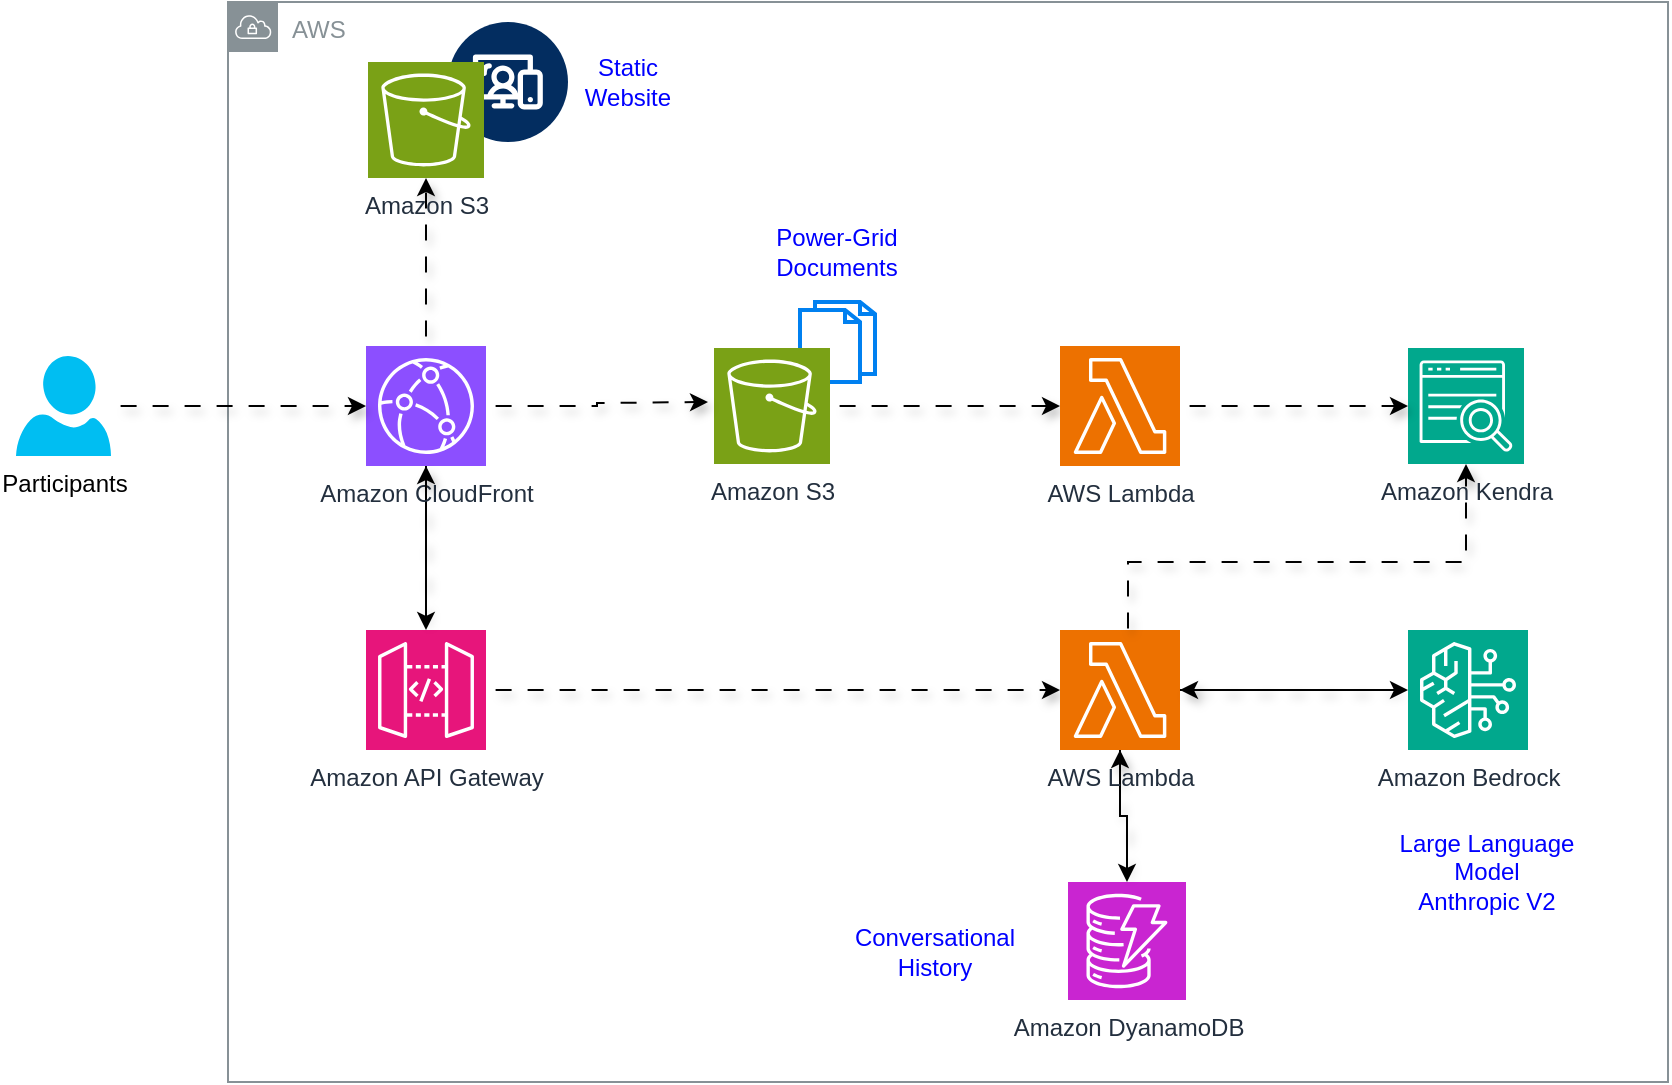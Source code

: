 <mxfile version="24.7.7">
  <diagram name="Page-1" id="jNadm4jy0RWTyl_MN3IV">
    <mxGraphModel dx="2074" dy="754" grid="1" gridSize="10" guides="1" tooltips="1" connect="1" arrows="1" fold="1" page="1" pageScale="1" pageWidth="850" pageHeight="1100" math="0" shadow="0">
      <root>
        <mxCell id="0" />
        <mxCell id="1" parent="0" />
        <mxCell id="fHRAD3iENE8IdYt0J9iq-36" value="" style="html=1;verticalLabelPosition=bottom;align=center;labelBackgroundColor=#ffffff;verticalAlign=top;strokeWidth=2;strokeColor=#0080F0;shadow=0;dashed=0;shape=mxgraph.ios7.icons.documents;" vertex="1" parent="1">
          <mxGeometry x="406" y="240" width="37.5" height="40" as="geometry" />
        </mxCell>
        <mxCell id="fHRAD3iENE8IdYt0J9iq-25" value="" style="verticalLabelPosition=bottom;aspect=fixed;html=1;shape=mxgraph.salesforce.web2;" vertex="1" parent="1">
          <mxGeometry x="230" y="100" width="60" height="60" as="geometry" />
        </mxCell>
        <mxCell id="fHRAD3iENE8IdYt0J9iq-2" value="AWS" style="sketch=0;outlineConnect=0;gradientColor=none;html=1;whiteSpace=wrap;fontSize=12;fontStyle=0;shape=mxgraph.aws4.group;grIcon=mxgraph.aws4.group_vpc;strokeColor=#879196;fillColor=none;verticalAlign=top;align=left;spacingLeft=30;fontColor=#879196;dashed=0;" vertex="1" parent="1">
          <mxGeometry x="120" y="90" width="720" height="540" as="geometry" />
        </mxCell>
        <mxCell id="fHRAD3iENE8IdYt0J9iq-23" style="edgeStyle=orthogonalEdgeStyle;rounded=0;orthogonalLoop=1;jettySize=auto;html=1;flowAnimation=1;shadow=1;" edge="1" parent="1" source="fHRAD3iENE8IdYt0J9iq-6" target="fHRAD3iENE8IdYt0J9iq-8">
          <mxGeometry relative="1" as="geometry" />
        </mxCell>
        <mxCell id="fHRAD3iENE8IdYt0J9iq-29" style="edgeStyle=orthogonalEdgeStyle;rounded=0;orthogonalLoop=1;jettySize=auto;html=1;" edge="1" parent="1" source="fHRAD3iENE8IdYt0J9iq-6" target="fHRAD3iENE8IdYt0J9iq-7">
          <mxGeometry relative="1" as="geometry" />
        </mxCell>
        <mxCell id="fHRAD3iENE8IdYt0J9iq-6" value="Amazon CloudFront" style="sketch=0;points=[[0,0,0],[0.25,0,0],[0.5,0,0],[0.75,0,0],[1,0,0],[0,1,0],[0.25,1,0],[0.5,1,0],[0.75,1,0],[1,1,0],[0,0.25,0],[0,0.5,0],[0,0.75,0],[1,0.25,0],[1,0.5,0],[1,0.75,0]];outlineConnect=0;fontColor=#232F3E;fillColor=#8C4FFF;strokeColor=#ffffff;dashed=0;verticalLabelPosition=bottom;verticalAlign=top;align=center;html=1;fontSize=12;fontStyle=0;aspect=fixed;shape=mxgraph.aws4.resourceIcon;resIcon=mxgraph.aws4.cloudfront;" vertex="1" parent="1">
          <mxGeometry x="189" y="262" width="60" height="60" as="geometry" />
        </mxCell>
        <mxCell id="fHRAD3iENE8IdYt0J9iq-8" value="Amazon S3" style="sketch=0;points=[[0,0,0],[0.25,0,0],[0.5,0,0],[0.75,0,0],[1,0,0],[0,1,0],[0.25,1,0],[0.5,1,0],[0.75,1,0],[1,1,0],[0,0.25,0],[0,0.5,0],[0,0.75,0],[1,0.25,0],[1,0.5,0],[1,0.75,0]];outlineConnect=0;fontColor=#232F3E;fillColor=#7AA116;strokeColor=#ffffff;dashed=0;verticalLabelPosition=bottom;verticalAlign=top;align=center;html=1;fontSize=12;fontStyle=0;aspect=fixed;shape=mxgraph.aws4.resourceIcon;resIcon=mxgraph.aws4.s3;" vertex="1" parent="1">
          <mxGeometry x="190" y="120" width="58" height="58" as="geometry" />
        </mxCell>
        <mxCell id="fHRAD3iENE8IdYt0J9iq-31" style="edgeStyle=orthogonalEdgeStyle;rounded=0;orthogonalLoop=1;jettySize=auto;html=1;flowAnimation=1;shadow=1;" edge="1" parent="1" source="fHRAD3iENE8IdYt0J9iq-7" target="fHRAD3iENE8IdYt0J9iq-10">
          <mxGeometry relative="1" as="geometry" />
        </mxCell>
        <mxCell id="fHRAD3iENE8IdYt0J9iq-7" value="Amazon API Gateway" style="sketch=0;points=[[0,0,0],[0.25,0,0],[0.5,0,0],[0.75,0,0],[1,0,0],[0,1,0],[0.25,1,0],[0.5,1,0],[0.75,1,0],[1,1,0],[0,0.25,0],[0,0.5,0],[0,0.75,0],[1,0.25,0],[1,0.5,0],[1,0.75,0]];outlineConnect=0;fontColor=#232F3E;fillColor=#E7157B;strokeColor=#ffffff;dashed=0;verticalLabelPosition=bottom;verticalAlign=top;align=center;html=1;fontSize=12;fontStyle=0;aspect=fixed;shape=mxgraph.aws4.resourceIcon;resIcon=mxgraph.aws4.api_gateway;" vertex="1" parent="1">
          <mxGeometry x="189" y="404" width="60" height="60" as="geometry" />
        </mxCell>
        <mxCell id="fHRAD3iENE8IdYt0J9iq-9" value="Amazon Bedrock" style="sketch=0;points=[[0,0,0],[0.25,0,0],[0.5,0,0],[0.75,0,0],[1,0,0],[0,1,0],[0.25,1,0],[0.5,1,0],[0.75,1,0],[1,1,0],[0,0.25,0],[0,0.5,0],[0,0.75,0],[1,0.25,0],[1,0.5,0],[1,0.75,0]];outlineConnect=0;fontColor=#232F3E;fillColor=#01A88D;strokeColor=#ffffff;dashed=0;verticalLabelPosition=bottom;verticalAlign=top;align=center;html=1;fontSize=12;fontStyle=0;aspect=fixed;shape=mxgraph.aws4.resourceIcon;resIcon=mxgraph.aws4.bedrock;" vertex="1" parent="1">
          <mxGeometry x="710" y="404" width="60" height="60" as="geometry" />
        </mxCell>
        <mxCell id="fHRAD3iENE8IdYt0J9iq-33" style="edgeStyle=orthogonalEdgeStyle;rounded=0;orthogonalLoop=1;jettySize=auto;html=1;exitX=0.5;exitY=1;exitDx=0;exitDy=0;exitPerimeter=0;" edge="1" parent="1" source="fHRAD3iENE8IdYt0J9iq-10" target="fHRAD3iENE8IdYt0J9iq-16">
          <mxGeometry relative="1" as="geometry" />
        </mxCell>
        <mxCell id="fHRAD3iENE8IdYt0J9iq-37" style="edgeStyle=orthogonalEdgeStyle;rounded=0;orthogonalLoop=1;jettySize=auto;html=1;exitX=1;exitY=0.5;exitDx=0;exitDy=0;exitPerimeter=0;" edge="1" parent="1" source="fHRAD3iENE8IdYt0J9iq-10" target="fHRAD3iENE8IdYt0J9iq-9">
          <mxGeometry relative="1" as="geometry" />
        </mxCell>
        <mxCell id="fHRAD3iENE8IdYt0J9iq-10" value="AWS Lambda" style="sketch=0;points=[[0,0,0],[0.25,0,0],[0.5,0,0],[0.75,0,0],[1,0,0],[0,1,0],[0.25,1,0],[0.5,1,0],[0.75,1,0],[1,1,0],[0,0.25,0],[0,0.5,0],[0,0.75,0],[1,0.25,0],[1,0.5,0],[1,0.75,0]];outlineConnect=0;fontColor=#232F3E;fillColor=#ED7100;strokeColor=#ffffff;dashed=0;verticalLabelPosition=bottom;verticalAlign=top;align=center;html=1;fontSize=12;fontStyle=0;aspect=fixed;shape=mxgraph.aws4.resourceIcon;resIcon=mxgraph.aws4.lambda;" vertex="1" parent="1">
          <mxGeometry x="536" y="404" width="60" height="60" as="geometry" />
        </mxCell>
        <mxCell id="fHRAD3iENE8IdYt0J9iq-11" value="Amazon Kendra" style="sketch=0;points=[[0,0,0],[0.25,0,0],[0.5,0,0],[0.75,0,0],[1,0,0],[0,1,0],[0.25,1,0],[0.5,1,0],[0.75,1,0],[1,1,0],[0,0.25,0],[0,0.5,0],[0,0.75,0],[1,0.25,0],[1,0.5,0],[1,0.75,0]];outlineConnect=0;fontColor=#232F3E;fillColor=#01A88D;strokeColor=#ffffff;dashed=0;verticalLabelPosition=bottom;verticalAlign=top;align=center;html=1;fontSize=12;fontStyle=0;aspect=fixed;shape=mxgraph.aws4.resourceIcon;resIcon=mxgraph.aws4.kendra;" vertex="1" parent="1">
          <mxGeometry x="710" y="263" width="58" height="58" as="geometry" />
        </mxCell>
        <mxCell id="fHRAD3iENE8IdYt0J9iq-16" value="Amazon DyanamoDB" style="sketch=0;points=[[0,0,0],[0.25,0,0],[0.5,0,0],[0.75,0,0],[1,0,0],[0,1,0],[0.25,1,0],[0.5,1,0],[0.75,1,0],[1,1,0],[0,0.25,0],[0,0.5,0],[0,0.75,0],[1,0.25,0],[1,0.5,0],[1,0.75,0]];outlineConnect=0;fontColor=#232F3E;fillColor=#C925D1;strokeColor=#ffffff;dashed=0;verticalLabelPosition=bottom;verticalAlign=top;align=center;html=1;fontSize=12;fontStyle=0;aspect=fixed;shape=mxgraph.aws4.resourceIcon;resIcon=mxgraph.aws4.dynamodb;" vertex="1" parent="1">
          <mxGeometry x="540" y="530" width="59" height="59" as="geometry" />
        </mxCell>
        <mxCell id="fHRAD3iENE8IdYt0J9iq-27" style="edgeStyle=orthogonalEdgeStyle;rounded=0;orthogonalLoop=1;jettySize=auto;html=1;exitX=1;exitY=0.5;exitDx=0;exitDy=0;exitPerimeter=0;flowAnimation=1;shadow=1;" edge="1" parent="1" source="fHRAD3iENE8IdYt0J9iq-18" target="fHRAD3iENE8IdYt0J9iq-19">
          <mxGeometry relative="1" as="geometry" />
        </mxCell>
        <mxCell id="fHRAD3iENE8IdYt0J9iq-18" value="Amazon S3" style="sketch=0;points=[[0,0,0],[0.25,0,0],[0.5,0,0],[0.75,0,0],[1,0,0],[0,1,0],[0.25,1,0],[0.5,1,0],[0.75,1,0],[1,1,0],[0,0.25,0],[0,0.5,0],[0,0.75,0],[1,0.25,0],[1,0.5,0],[1,0.75,0]];outlineConnect=0;fontColor=#232F3E;fillColor=#7AA116;strokeColor=#ffffff;dashed=0;verticalLabelPosition=bottom;verticalAlign=top;align=center;html=1;fontSize=12;fontStyle=0;aspect=fixed;shape=mxgraph.aws4.resourceIcon;resIcon=mxgraph.aws4.s3;" vertex="1" parent="1">
          <mxGeometry x="363" y="263" width="58" height="58" as="geometry" />
        </mxCell>
        <mxCell id="fHRAD3iENE8IdYt0J9iq-28" style="edgeStyle=orthogonalEdgeStyle;rounded=0;orthogonalLoop=1;jettySize=auto;html=1;shadow=1;flowAnimation=1;" edge="1" parent="1" source="fHRAD3iENE8IdYt0J9iq-19" target="fHRAD3iENE8IdYt0J9iq-11">
          <mxGeometry relative="1" as="geometry" />
        </mxCell>
        <mxCell id="fHRAD3iENE8IdYt0J9iq-19" value="AWS Lambda" style="sketch=0;points=[[0,0,0],[0.25,0,0],[0.5,0,0],[0.75,0,0],[1,0,0],[0,1,0],[0.25,1,0],[0.5,1,0],[0.75,1,0],[1,1,0],[0,0.25,0],[0,0.5,0],[0,0.75,0],[1,0.25,0],[1,0.5,0],[1,0.75,0]];outlineConnect=0;fontColor=#232F3E;fillColor=#ED7100;strokeColor=#ffffff;dashed=0;verticalLabelPosition=bottom;verticalAlign=top;align=center;html=1;fontSize=12;fontStyle=0;aspect=fixed;shape=mxgraph.aws4.resourceIcon;resIcon=mxgraph.aws4.lambda;" vertex="1" parent="1">
          <mxGeometry x="536" y="262" width="60" height="60" as="geometry" />
        </mxCell>
        <mxCell id="fHRAD3iENE8IdYt0J9iq-24" style="edgeStyle=orthogonalEdgeStyle;rounded=0;orthogonalLoop=1;jettySize=auto;html=1;flowAnimation=1;shadow=1;" edge="1" parent="1" source="fHRAD3iENE8IdYt0J9iq-21" target="fHRAD3iENE8IdYt0J9iq-6">
          <mxGeometry relative="1" as="geometry" />
        </mxCell>
        <mxCell id="fHRAD3iENE8IdYt0J9iq-21" value="Participants" style="verticalLabelPosition=bottom;html=1;verticalAlign=top;align=center;strokeColor=none;fillColor=#00BEF2;shape=mxgraph.azure.user;" vertex="1" parent="1">
          <mxGeometry x="14" y="267" width="47.5" height="50" as="geometry" />
        </mxCell>
        <mxCell id="fHRAD3iENE8IdYt0J9iq-26" style="edgeStyle=orthogonalEdgeStyle;rounded=0;orthogonalLoop=1;jettySize=auto;html=1;flowAnimation=1;shadow=1;" edge="1" parent="1" source="fHRAD3iENE8IdYt0J9iq-6">
          <mxGeometry relative="1" as="geometry">
            <mxPoint x="360" y="290" as="targetPoint" />
          </mxGeometry>
        </mxCell>
        <mxCell id="fHRAD3iENE8IdYt0J9iq-30" style="edgeStyle=orthogonalEdgeStyle;rounded=0;orthogonalLoop=1;jettySize=auto;html=1;entryX=0.5;entryY=1;entryDx=0;entryDy=0;entryPerimeter=0;shadow=1;flowAnimation=1;" edge="1" parent="1" source="fHRAD3iENE8IdYt0J9iq-7" target="fHRAD3iENE8IdYt0J9iq-6">
          <mxGeometry relative="1" as="geometry" />
        </mxCell>
        <mxCell id="fHRAD3iENE8IdYt0J9iq-34" style="edgeStyle=orthogonalEdgeStyle;rounded=0;orthogonalLoop=1;jettySize=auto;html=1;entryX=0.5;entryY=1;entryDx=0;entryDy=0;entryPerimeter=0;shadow=1;flowAnimation=1;" edge="1" parent="1" source="fHRAD3iENE8IdYt0J9iq-16" target="fHRAD3iENE8IdYt0J9iq-10">
          <mxGeometry relative="1" as="geometry" />
        </mxCell>
        <mxCell id="fHRAD3iENE8IdYt0J9iq-35" style="edgeStyle=orthogonalEdgeStyle;rounded=0;orthogonalLoop=1;jettySize=auto;html=1;exitX=0.5;exitY=0;exitDx=0;exitDy=0;exitPerimeter=0;entryX=0.5;entryY=1;entryDx=0;entryDy=0;entryPerimeter=0;flowAnimation=1;shadow=1;" edge="1" parent="1" source="fHRAD3iENE8IdYt0J9iq-10" target="fHRAD3iENE8IdYt0J9iq-11">
          <mxGeometry relative="1" as="geometry">
            <Array as="points">
              <mxPoint x="570" y="404" />
              <mxPoint x="570" y="370" />
              <mxPoint x="739" y="370" />
            </Array>
          </mxGeometry>
        </mxCell>
        <mxCell id="fHRAD3iENE8IdYt0J9iq-38" style="edgeStyle=orthogonalEdgeStyle;rounded=0;orthogonalLoop=1;jettySize=auto;html=1;entryX=1;entryY=0.5;entryDx=0;entryDy=0;entryPerimeter=0;shadow=1;flowAnimation=1;" edge="1" parent="1" source="fHRAD3iENE8IdYt0J9iq-9" target="fHRAD3iENE8IdYt0J9iq-10">
          <mxGeometry relative="1" as="geometry" />
        </mxCell>
        <mxCell id="fHRAD3iENE8IdYt0J9iq-39" value="&lt;font color=&quot;#0000ff&quot;&gt;Static Website&lt;/font&gt;" style="text;html=1;align=center;verticalAlign=middle;whiteSpace=wrap;rounded=0;" vertex="1" parent="1">
          <mxGeometry x="290" y="115" width="60" height="30" as="geometry" />
        </mxCell>
        <mxCell id="fHRAD3iENE8IdYt0J9iq-40" value="&lt;div&gt;&lt;font color=&quot;#0000ff&quot;&gt;Power-Grid &lt;br&gt;&lt;/font&gt;&lt;/div&gt;&lt;div&gt;&lt;font color=&quot;#0000ff&quot;&gt;Documents&lt;br&gt;&lt;/font&gt;&lt;/div&gt;" style="text;html=1;align=center;verticalAlign=middle;whiteSpace=wrap;rounded=0;" vertex="1" parent="1">
          <mxGeometry x="392.13" y="200" width="65.25" height="30" as="geometry" />
        </mxCell>
        <mxCell id="fHRAD3iENE8IdYt0J9iq-42" value="&lt;font color=&quot;#0000ff&quot;&gt;Conversational History&lt;br&gt;&lt;/font&gt;" style="text;html=1;align=center;verticalAlign=middle;whiteSpace=wrap;rounded=0;" vertex="1" parent="1">
          <mxGeometry x="421" y="550" width="105.25" height="30" as="geometry" />
        </mxCell>
        <mxCell id="fHRAD3iENE8IdYt0J9iq-44" value="&lt;div&gt;&lt;font color=&quot;#0000ff&quot;&gt;Large Language Model&lt;/font&gt;&lt;/div&gt;&lt;div&gt;&lt;font color=&quot;#0000ff&quot;&gt;Anthropic V2&lt;br&gt;&lt;/font&gt;&lt;/div&gt;" style="text;html=1;align=center;verticalAlign=middle;whiteSpace=wrap;rounded=0;" vertex="1" parent="1">
          <mxGeometry x="697.37" y="510" width="105.25" height="30" as="geometry" />
        </mxCell>
      </root>
    </mxGraphModel>
  </diagram>
</mxfile>
